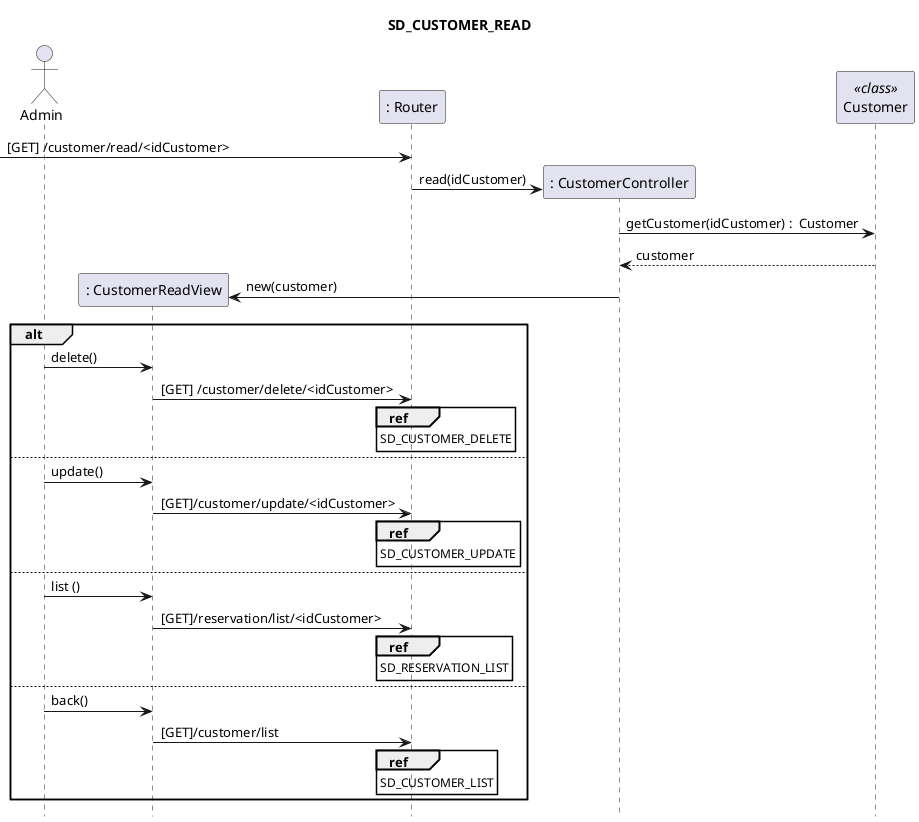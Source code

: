 @startuml SD_CUSTOMER_READ

title SD_CUSTOMER_READ

hide footbox

actor Admin as A
participant ": CustomerReadView" as V
participant ": Router" as R
participant ": CustomerController" as C
participant "Customer" as EC <<class>>

-> R : [GET] /customer/read/<idCustomer>

create C
R -> C : read(idCustomer)


C -> EC : getCustomer(idCustomer) :  Customer
EC --> C : customer

create V
C -> V : new(customer)

alt 
A -> V : delete()

V -> R : [GET] /customer/delete/<idCustomer>
ref over R : SD_CUSTOMER_DELETE

else
A -> V : update()
V -> R : [GET]/customer/update/<idCustomer>
ref over R : SD_CUSTOMER_UPDATE

else
A -> V : list ()
V -> R : [GET]/reservation/list/<idCustomer>
ref over R : SD_RESERVATION_LIST
else 
A -> V : back()
V -> R : [GET]/customer/list
ref over R : SD_CUSTOMER_LIST
end

@enduml